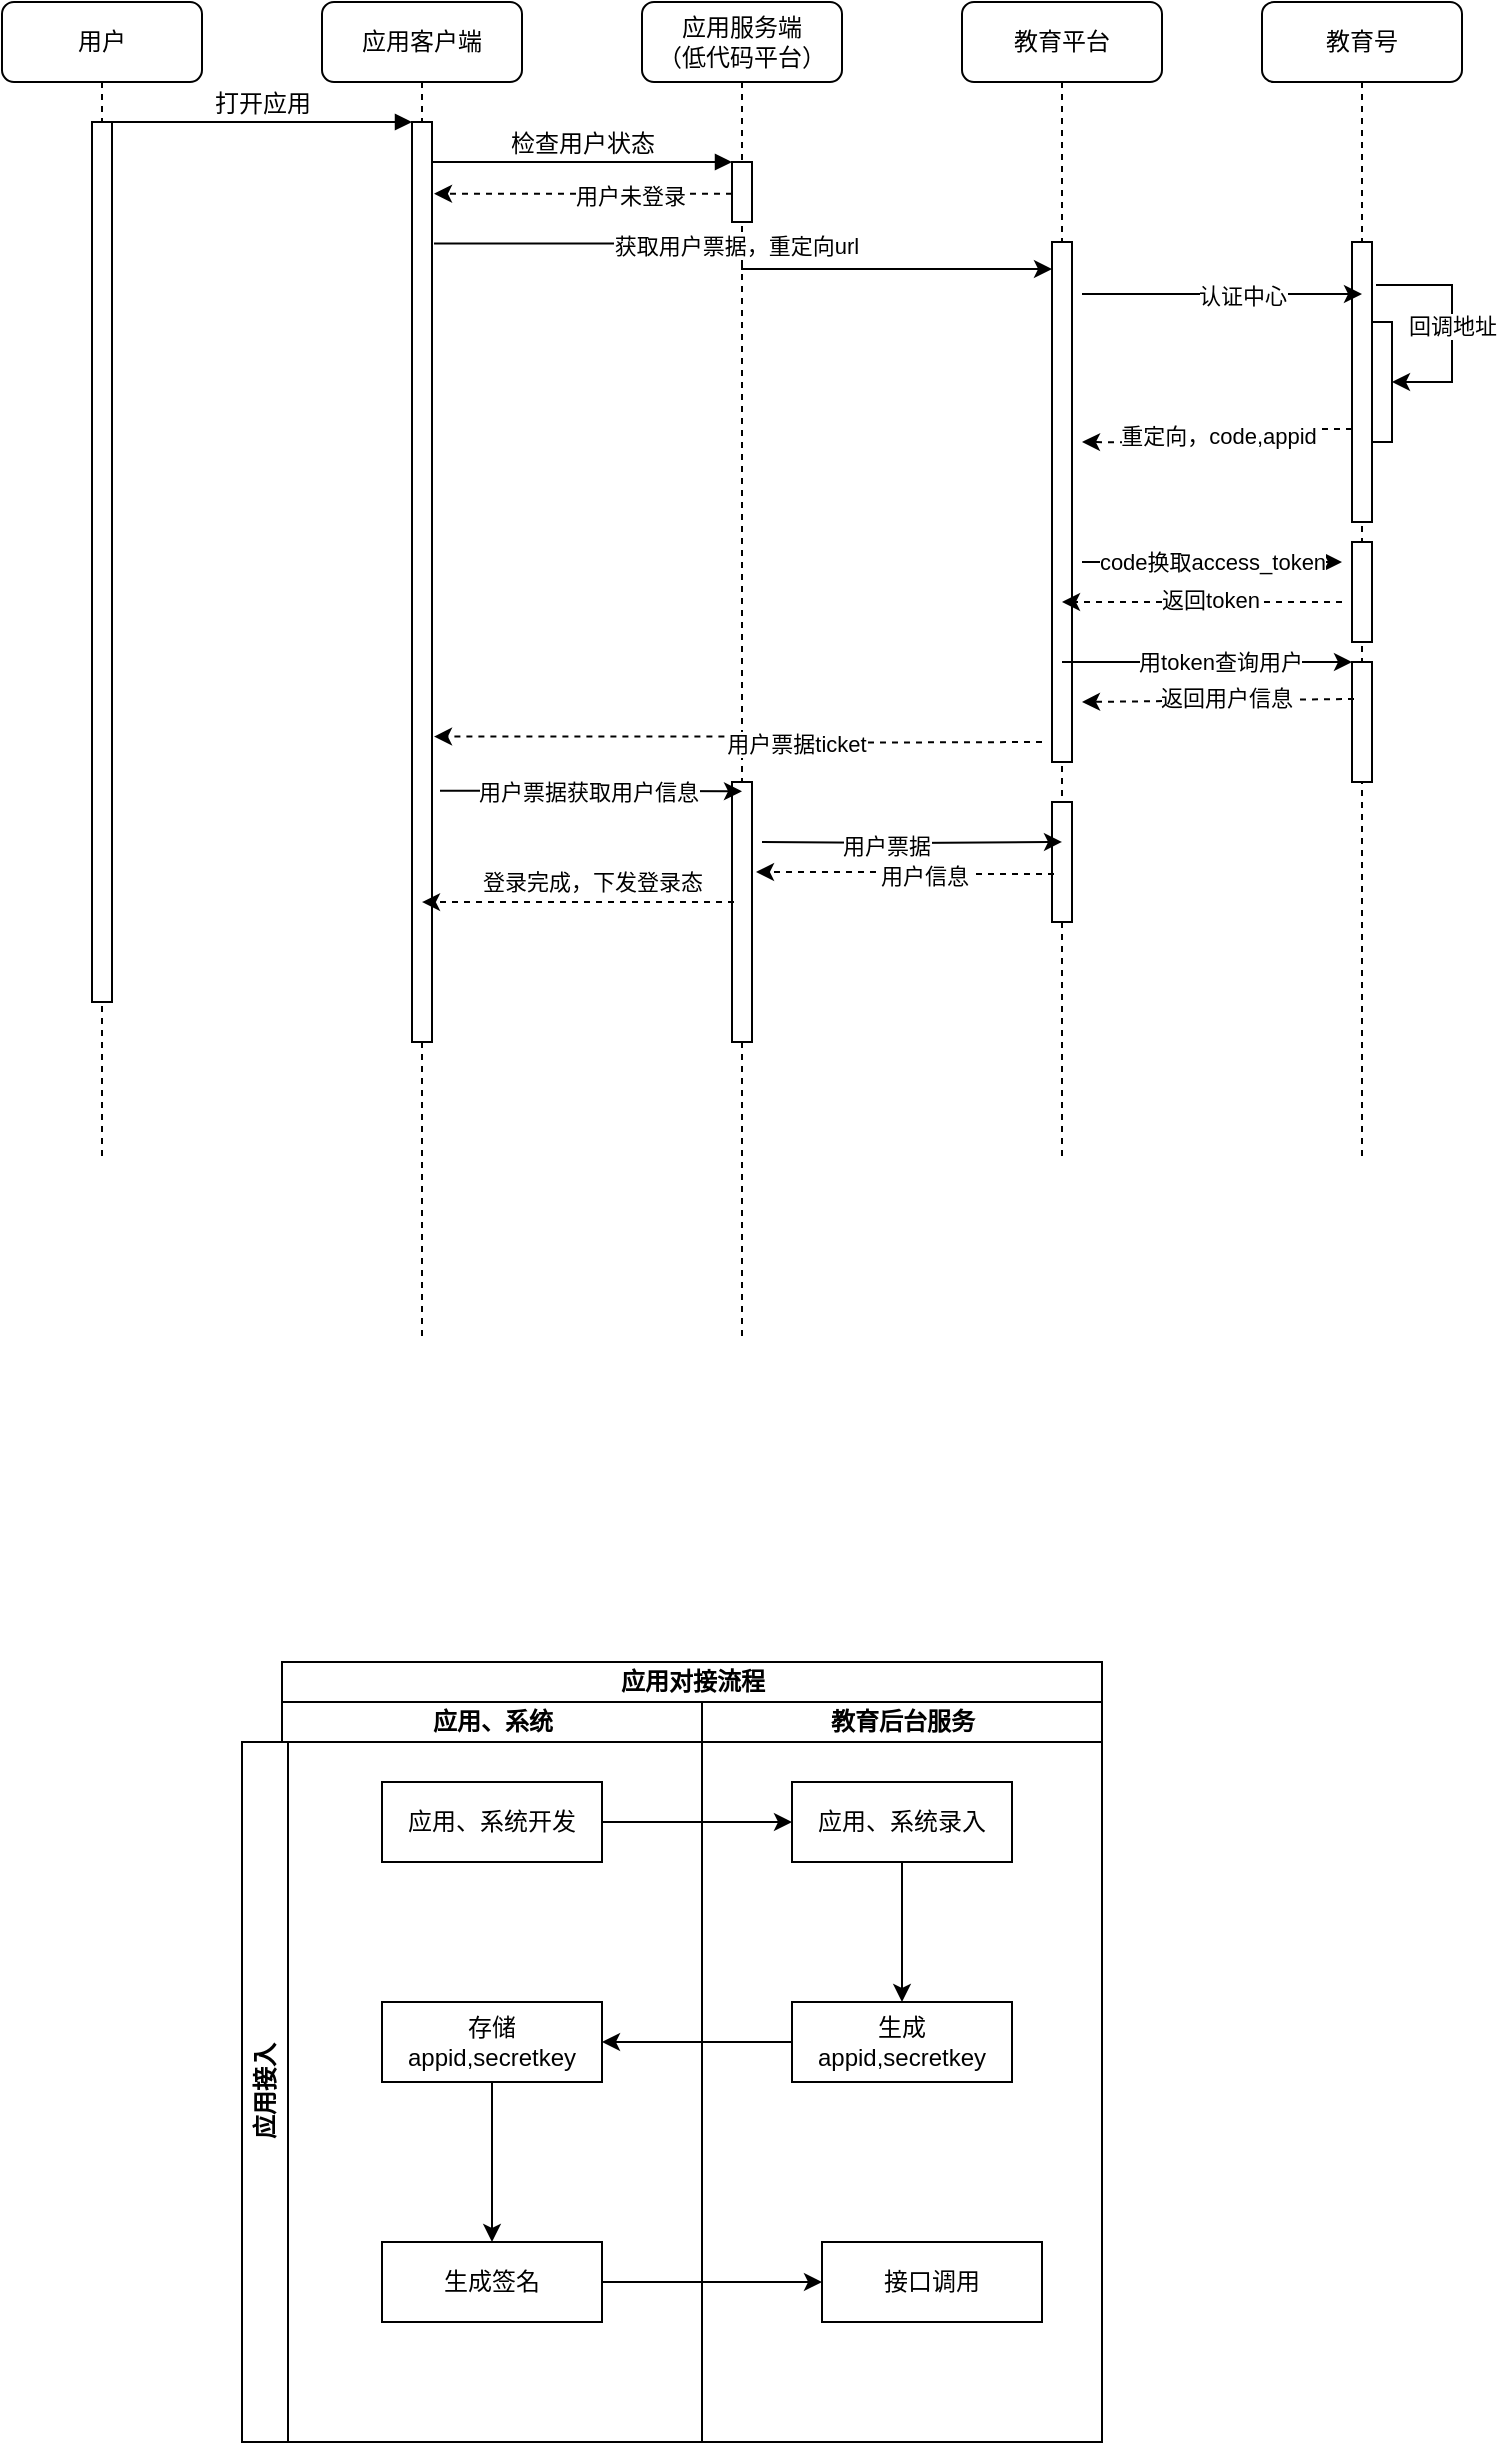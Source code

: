 <mxfile version="21.0.2" type="github">
  <diagram name="Page-1" id="13e1069c-82ec-6db2-03f1-153e76fe0fe0">
    <mxGraphModel dx="954" dy="562" grid="1" gridSize="10" guides="1" tooltips="1" connect="1" arrows="1" fold="1" page="1" pageScale="1" pageWidth="1100" pageHeight="850" background="none" math="0" shadow="0">
      <root>
        <mxCell id="0" />
        <mxCell id="1" parent="0" />
        <mxCell id="7baba1c4bc27f4b0-2" value="应用客户端" style="shape=umlLifeline;perimeter=lifelinePerimeter;whiteSpace=wrap;html=1;container=1;collapsible=0;recursiveResize=0;outlineConnect=0;rounded=1;shadow=0;comic=0;labelBackgroundColor=none;strokeWidth=1;fontFamily=Verdana;fontSize=12;align=center;" parent="1" vertex="1">
          <mxGeometry x="260" y="80" width="100" height="670" as="geometry" />
        </mxCell>
        <mxCell id="qNvrEW012JE64xCaFdd--19" style="edgeStyle=none;rounded=0;orthogonalLoop=1;jettySize=auto;html=1;dashed=1;elbow=vertical;" parent="7baba1c4bc27f4b0-2" source="7baba1c4bc27f4b0-10" target="7baba1c4bc27f4b0-2" edge="1">
          <mxGeometry relative="1" as="geometry" />
        </mxCell>
        <mxCell id="7baba1c4bc27f4b0-10" value="" style="html=1;points=[];perimeter=orthogonalPerimeter;rounded=0;shadow=0;comic=0;labelBackgroundColor=none;strokeWidth=1;fontFamily=Verdana;fontSize=12;align=center;" parent="7baba1c4bc27f4b0-2" vertex="1">
          <mxGeometry x="45" y="60" width="10" height="460" as="geometry" />
        </mxCell>
        <mxCell id="7baba1c4bc27f4b0-3" value="应用服务端&lt;br style=&quot;border-color: var(--border-color);&quot;&gt;（低代码平台）" style="shape=umlLifeline;perimeter=lifelinePerimeter;whiteSpace=wrap;html=1;container=1;collapsible=0;recursiveResize=0;outlineConnect=0;rounded=1;shadow=0;comic=0;labelBackgroundColor=none;strokeWidth=1;fontFamily=Verdana;fontSize=12;align=center;" parent="1" vertex="1">
          <mxGeometry x="420" y="80" width="100" height="670" as="geometry" />
        </mxCell>
        <mxCell id="7baba1c4bc27f4b0-13" value="" style="html=1;points=[];perimeter=orthogonalPerimeter;rounded=0;shadow=0;comic=0;labelBackgroundColor=none;strokeWidth=1;fontFamily=Verdana;fontSize=12;align=center;" parent="7baba1c4bc27f4b0-3" vertex="1">
          <mxGeometry x="45" y="80" width="10" height="30" as="geometry" />
        </mxCell>
        <mxCell id="qNvrEW012JE64xCaFdd--28" style="edgeStyle=none;rounded=0;orthogonalLoop=1;jettySize=auto;html=1;elbow=vertical;" parent="7baba1c4bc27f4b0-3" source="qNvrEW012JE64xCaFdd--20" target="7baba1c4bc27f4b0-3" edge="1">
          <mxGeometry relative="1" as="geometry" />
        </mxCell>
        <mxCell id="nbmTtfiOY9Syantr3b5a-6" style="edgeStyle=orthogonalEdgeStyle;rounded=0;orthogonalLoop=1;jettySize=auto;html=1;" parent="7baba1c4bc27f4b0-3" source="qNvrEW012JE64xCaFdd--20" target="7baba1c4bc27f4b0-3" edge="1">
          <mxGeometry relative="1" as="geometry">
            <Array as="points">
              <mxPoint x="50" y="230" />
              <mxPoint x="50" y="230" />
            </Array>
          </mxGeometry>
        </mxCell>
        <mxCell id="qNvrEW012JE64xCaFdd--20" value="" style="html=1;points=[];perimeter=orthogonalPerimeter;rounded=0;shadow=0;comic=0;labelBackgroundColor=none;strokeWidth=1;fontFamily=Verdana;fontSize=12;align=center;" parent="7baba1c4bc27f4b0-3" vertex="1">
          <mxGeometry x="45" y="390" width="10" height="130" as="geometry" />
        </mxCell>
        <mxCell id="7baba1c4bc27f4b0-4" value="教育平台" style="shape=umlLifeline;perimeter=lifelinePerimeter;whiteSpace=wrap;html=1;container=1;collapsible=0;recursiveResize=0;outlineConnect=0;rounded=1;shadow=0;comic=0;labelBackgroundColor=none;strokeWidth=1;fontFamily=Verdana;fontSize=12;align=center;" parent="1" vertex="1">
          <mxGeometry x="580" y="80" width="100" height="580" as="geometry" />
        </mxCell>
        <mxCell id="nbmTtfiOY9Syantr3b5a-3" style="edgeStyle=orthogonalEdgeStyle;rounded=0;orthogonalLoop=1;jettySize=auto;html=1;" parent="7baba1c4bc27f4b0-4" source="qNvrEW012JE64xCaFdd--23" target="7baba1c4bc27f4b0-4" edge="1">
          <mxGeometry relative="1" as="geometry">
            <Array as="points">
              <mxPoint x="50" y="230" />
              <mxPoint x="50" y="230" />
            </Array>
          </mxGeometry>
        </mxCell>
        <mxCell id="qNvrEW012JE64xCaFdd--23" value="" style="html=1;points=[];perimeter=orthogonalPerimeter;rounded=0;shadow=0;comic=0;labelBackgroundColor=none;strokeWidth=1;fontFamily=Verdana;fontSize=12;align=center;" parent="7baba1c4bc27f4b0-4" vertex="1">
          <mxGeometry x="45" y="120" width="10" height="260" as="geometry" />
        </mxCell>
        <mxCell id="nbmTtfiOY9Syantr3b5a-19" value="" style="html=1;points=[];perimeter=orthogonalPerimeter;rounded=0;shadow=0;comic=0;labelBackgroundColor=none;strokeWidth=1;fontFamily=Verdana;fontSize=12;align=center;" parent="7baba1c4bc27f4b0-4" vertex="1">
          <mxGeometry x="45" y="400" width="10" height="60" as="geometry" />
        </mxCell>
        <mxCell id="7baba1c4bc27f4b0-8" value="用户" style="shape=umlLifeline;perimeter=lifelinePerimeter;whiteSpace=wrap;html=1;container=1;collapsible=0;recursiveResize=0;outlineConnect=0;rounded=1;shadow=0;comic=0;labelBackgroundColor=none;strokeWidth=1;fontFamily=Verdana;fontSize=12;align=center;" parent="1" vertex="1">
          <mxGeometry x="100" y="80" width="100" height="580" as="geometry" />
        </mxCell>
        <mxCell id="7baba1c4bc27f4b0-9" value="" style="html=1;points=[];perimeter=orthogonalPerimeter;rounded=0;shadow=0;comic=0;labelBackgroundColor=none;strokeWidth=1;fontFamily=Verdana;fontSize=12;align=center;" parent="7baba1c4bc27f4b0-8" vertex="1">
          <mxGeometry x="45" y="60" width="10" height="440" as="geometry" />
        </mxCell>
        <mxCell id="7baba1c4bc27f4b0-11" value="打开应用" style="html=1;verticalAlign=bottom;endArrow=block;entryX=0;entryY=0;labelBackgroundColor=none;fontFamily=Verdana;fontSize=12;edgeStyle=elbowEdgeStyle;elbow=vertical;" parent="1" source="7baba1c4bc27f4b0-9" target="7baba1c4bc27f4b0-10" edge="1">
          <mxGeometry relative="1" as="geometry">
            <mxPoint x="220" y="190" as="sourcePoint" />
          </mxGeometry>
        </mxCell>
        <mxCell id="7baba1c4bc27f4b0-14" value="检查用户状态" style="html=1;verticalAlign=bottom;endArrow=block;entryX=0;entryY=0;labelBackgroundColor=none;fontFamily=Verdana;fontSize=12;edgeStyle=elbowEdgeStyle;elbow=vertical;" parent="1" source="7baba1c4bc27f4b0-10" target="7baba1c4bc27f4b0-13" edge="1">
          <mxGeometry relative="1" as="geometry">
            <mxPoint x="370" y="200" as="sourcePoint" />
          </mxGeometry>
        </mxCell>
        <mxCell id="qNvrEW012JE64xCaFdd--2" value="教育号" style="shape=umlLifeline;perimeter=lifelinePerimeter;whiteSpace=wrap;html=1;container=1;collapsible=0;recursiveResize=0;outlineConnect=0;rounded=1;shadow=0;comic=0;labelBackgroundColor=none;strokeWidth=1;fontFamily=Verdana;fontSize=12;align=center;" parent="1" vertex="1">
          <mxGeometry x="730" y="80" width="100" height="580" as="geometry" />
        </mxCell>
        <mxCell id="qNvrEW012JE64xCaFdd--12" style="edgeStyle=none;rounded=0;orthogonalLoop=1;jettySize=auto;html=1;" parent="qNvrEW012JE64xCaFdd--2" source="qNvrEW012JE64xCaFdd--8" target="7baba1c4bc27f4b0-37" edge="1">
          <mxGeometry relative="1" as="geometry" />
        </mxCell>
        <mxCell id="qNvrEW012JE64xCaFdd--8" value="" style="html=1;points=[];perimeter=orthogonalPerimeter;rounded=0;shadow=0;comic=0;labelBackgroundColor=none;strokeWidth=1;fontFamily=Verdana;fontSize=12;align=center;" parent="qNvrEW012JE64xCaFdd--2" vertex="1">
          <mxGeometry x="45" y="120" width="10" height="140" as="geometry" />
        </mxCell>
        <mxCell id="qNvrEW012JE64xCaFdd--13" value="" style="edgeStyle=none;rounded=0;orthogonalLoop=1;jettySize=auto;html=1;" parent="qNvrEW012JE64xCaFdd--2" source="7baba1c4bc27f4b0-37" target="qNvrEW012JE64xCaFdd--8" edge="1">
          <mxGeometry relative="1" as="geometry" />
        </mxCell>
        <mxCell id="7baba1c4bc27f4b0-37" value="" style="html=1;points=[];perimeter=orthogonalPerimeter;rounded=0;shadow=0;comic=0;labelBackgroundColor=none;strokeWidth=1;fontFamily=Verdana;fontSize=12;align=center;" parent="qNvrEW012JE64xCaFdd--2" vertex="1">
          <mxGeometry x="55" y="160" width="10" height="60" as="geometry" />
        </mxCell>
        <mxCell id="qNvrEW012JE64xCaFdd--15" value="" style="endArrow=classic;html=1;rounded=0;exitX=1.2;exitY=0.154;exitDx=0;exitDy=0;exitPerimeter=0;edgeStyle=entityRelationEdgeStyle;elbow=vertical;" parent="qNvrEW012JE64xCaFdd--2" source="qNvrEW012JE64xCaFdd--8" target="7baba1c4bc27f4b0-37" edge="1">
          <mxGeometry width="50" height="50" relative="1" as="geometry">
            <mxPoint x="-200" y="380" as="sourcePoint" />
            <mxPoint x="70" y="300" as="targetPoint" />
          </mxGeometry>
        </mxCell>
        <mxCell id="qNvrEW012JE64xCaFdd--16" value="回调地址" style="edgeLabel;html=1;align=center;verticalAlign=middle;resizable=0;points=[];" parent="qNvrEW012JE64xCaFdd--15" vertex="1" connectable="0">
          <mxGeometry x="-0.007" relative="1" as="geometry">
            <mxPoint as="offset" />
          </mxGeometry>
        </mxCell>
        <mxCell id="qNvrEW012JE64xCaFdd--26" value="" style="html=1;points=[];perimeter=orthogonalPerimeter;rounded=0;shadow=0;comic=0;labelBackgroundColor=none;strokeWidth=1;fontFamily=Verdana;fontSize=12;align=center;" parent="qNvrEW012JE64xCaFdd--2" vertex="1">
          <mxGeometry x="45" y="270" width="10" height="50" as="geometry" />
        </mxCell>
        <mxCell id="qNvrEW012JE64xCaFdd--34" value="" style="html=1;points=[];perimeter=orthogonalPerimeter;rounded=0;shadow=0;comic=0;labelBackgroundColor=none;strokeWidth=1;fontFamily=Verdana;fontSize=12;align=center;" parent="qNvrEW012JE64xCaFdd--2" vertex="1">
          <mxGeometry x="45" y="330" width="10" height="60" as="geometry" />
        </mxCell>
        <mxCell id="qNvrEW012JE64xCaFdd--4" style="rounded=0;orthogonalLoop=1;jettySize=auto;html=1;dashed=1;entryX=1.1;entryY=0.078;entryDx=0;entryDy=0;entryPerimeter=0;" parent="1" source="7baba1c4bc27f4b0-13" target="7baba1c4bc27f4b0-10" edge="1">
          <mxGeometry relative="1" as="geometry">
            <mxPoint x="470" y="240" as="sourcePoint" />
          </mxGeometry>
        </mxCell>
        <mxCell id="qNvrEW012JE64xCaFdd--5" value="用户未登录" style="edgeLabel;html=1;align=center;verticalAlign=middle;resizable=0;points=[];" parent="qNvrEW012JE64xCaFdd--4" vertex="1" connectable="0">
          <mxGeometry x="-0.308" y="1" relative="1" as="geometry">
            <mxPoint as="offset" />
          </mxGeometry>
        </mxCell>
        <mxCell id="qNvrEW012JE64xCaFdd--27" value="code换取access_token" style="edgeStyle=none;rounded=0;orthogonalLoop=1;jettySize=auto;html=1;elbow=vertical;" parent="1" edge="1">
          <mxGeometry relative="1" as="geometry">
            <mxPoint x="640" y="360" as="sourcePoint" />
            <mxPoint x="770" y="360" as="targetPoint" />
          </mxGeometry>
        </mxCell>
        <mxCell id="qNvrEW012JE64xCaFdd--29" style="rounded=0;orthogonalLoop=1;jettySize=auto;html=1;elbow=vertical;dashed=1;" parent="1" target="7baba1c4bc27f4b0-4" edge="1">
          <mxGeometry relative="1" as="geometry">
            <mxPoint x="770" y="380" as="sourcePoint" />
          </mxGeometry>
        </mxCell>
        <mxCell id="qNvrEW012JE64xCaFdd--30" value="返回token" style="edgeLabel;html=1;align=center;verticalAlign=middle;resizable=0;points=[];" parent="qNvrEW012JE64xCaFdd--29" vertex="1" connectable="0">
          <mxGeometry x="-0.314" y="-1" relative="1" as="geometry">
            <mxPoint x="-18" as="offset" />
          </mxGeometry>
        </mxCell>
        <mxCell id="qNvrEW012JE64xCaFdd--37" style="edgeStyle=none;rounded=0;orthogonalLoop=1;jettySize=auto;html=1;elbow=vertical;" parent="1" source="7baba1c4bc27f4b0-4" target="qNvrEW012JE64xCaFdd--34" edge="1">
          <mxGeometry relative="1" as="geometry">
            <mxPoint x="634.95" y="522.775" as="sourcePoint" />
            <mxPoint x="795" y="570" as="targetPoint" />
          </mxGeometry>
        </mxCell>
        <mxCell id="qNvrEW012JE64xCaFdd--38" value="用token查询用户" style="edgeLabel;html=1;align=center;verticalAlign=middle;resizable=0;points=[];" parent="qNvrEW012JE64xCaFdd--37" vertex="1" connectable="0">
          <mxGeometry x="0.265" relative="1" as="geometry">
            <mxPoint x="-13" as="offset" />
          </mxGeometry>
        </mxCell>
        <mxCell id="qNvrEW012JE64xCaFdd--44" style="rounded=0;orthogonalLoop=1;jettySize=auto;html=1;elbow=vertical;dashed=1;exitX=0.1;exitY=0.462;exitDx=0;exitDy=0;exitPerimeter=0;" parent="1" source="qNvrEW012JE64xCaFdd--20" target="7baba1c4bc27f4b0-2" edge="1">
          <mxGeometry relative="1" as="geometry">
            <mxPoint x="470" y="640" as="sourcePoint" />
            <mxPoint x="320" y="530" as="targetPoint" />
          </mxGeometry>
        </mxCell>
        <mxCell id="qNvrEW012JE64xCaFdd--45" value="登录完成，下发登录态" style="edgeLabel;html=1;align=center;verticalAlign=middle;resizable=0;points=[];" parent="qNvrEW012JE64xCaFdd--44" vertex="1" connectable="0">
          <mxGeometry x="-0.314" y="-1" relative="1" as="geometry">
            <mxPoint x="-18" y="-9" as="offset" />
          </mxGeometry>
        </mxCell>
        <mxCell id="nbmTtfiOY9Syantr3b5a-4" value="重定向，code,appid" style="edgeStyle=orthogonalEdgeStyle;rounded=0;orthogonalLoop=1;jettySize=auto;html=1;exitX=0;exitY=0.668;exitDx=0;exitDy=0;exitPerimeter=0;dashed=1;" parent="1" source="qNvrEW012JE64xCaFdd--8" edge="1">
          <mxGeometry relative="1" as="geometry">
            <mxPoint x="640" y="300" as="targetPoint" />
          </mxGeometry>
        </mxCell>
        <mxCell id="qNvrEW012JE64xCaFdd--39" style="edgeStyle=none;rounded=0;orthogonalLoop=1;jettySize=auto;html=1;elbow=vertical;dashed=1;exitX=0.1;exitY=0.308;exitDx=0;exitDy=0;exitPerimeter=0;" parent="1" source="qNvrEW012JE64xCaFdd--34" edge="1">
          <mxGeometry relative="1" as="geometry">
            <mxPoint x="770" y="535" as="sourcePoint" />
            <mxPoint x="640" y="430" as="targetPoint" />
          </mxGeometry>
        </mxCell>
        <mxCell id="qNvrEW012JE64xCaFdd--40" value="返回用户信息" style="edgeLabel;html=1;align=center;verticalAlign=middle;resizable=0;points=[];" parent="qNvrEW012JE64xCaFdd--39" vertex="1" connectable="0">
          <mxGeometry x="-0.314" y="-1" relative="1" as="geometry">
            <mxPoint x="-18" as="offset" />
          </mxGeometry>
        </mxCell>
        <mxCell id="nbmTtfiOY9Syantr3b5a-9" style="edgeStyle=orthogonalEdgeStyle;rounded=0;orthogonalLoop=1;jettySize=auto;html=1;dashed=1;entryX=1.1;entryY=0.668;entryDx=0;entryDy=0;entryPerimeter=0;" parent="1" edge="1" target="7baba1c4bc27f4b0-10">
          <mxGeometry relative="1" as="geometry">
            <mxPoint x="620" y="450" as="sourcePoint" />
            <mxPoint x="320" y="450" as="targetPoint" />
          </mxGeometry>
        </mxCell>
        <mxCell id="nbmTtfiOY9Syantr3b5a-10" value="用户票据ticket" style="edgeLabel;html=1;align=center;verticalAlign=middle;resizable=0;points=[];" parent="nbmTtfiOY9Syantr3b5a-9" vertex="1" connectable="0">
          <mxGeometry x="-0.198" relative="1" as="geometry">
            <mxPoint as="offset" />
          </mxGeometry>
        </mxCell>
        <mxCell id="nbmTtfiOY9Syantr3b5a-12" style="edgeStyle=orthogonalEdgeStyle;rounded=0;orthogonalLoop=1;jettySize=auto;html=1;exitX=1.1;exitY=0.132;exitDx=0;exitDy=0;exitPerimeter=0;entryX=0;entryY=0.052;entryDx=0;entryDy=0;entryPerimeter=0;" parent="1" source="7baba1c4bc27f4b0-10" target="qNvrEW012JE64xCaFdd--23" edge="1">
          <mxGeometry relative="1" as="geometry">
            <mxPoint x="620" y="211" as="targetPoint" />
          </mxGeometry>
        </mxCell>
        <mxCell id="nbmTtfiOY9Syantr3b5a-13" value="获取用户票据，重定向url" style="edgeLabel;html=1;align=center;verticalAlign=middle;resizable=0;points=[];" parent="nbmTtfiOY9Syantr3b5a-12" vertex="1" connectable="0">
          <mxGeometry x="-0.062" y="-1" relative="1" as="geometry">
            <mxPoint as="offset" />
          </mxGeometry>
        </mxCell>
        <mxCell id="nbmTtfiOY9Syantr3b5a-14" style="edgeStyle=orthogonalEdgeStyle;rounded=0;orthogonalLoop=1;jettySize=auto;html=1;" parent="1" edge="1">
          <mxGeometry relative="1" as="geometry">
            <mxPoint x="640" y="226" as="sourcePoint" />
            <mxPoint x="780" y="226" as="targetPoint" />
          </mxGeometry>
        </mxCell>
        <mxCell id="nbmTtfiOY9Syantr3b5a-15" value="认证中心" style="edgeLabel;html=1;align=center;verticalAlign=middle;resizable=0;points=[];" parent="nbmTtfiOY9Syantr3b5a-14" vertex="1" connectable="0">
          <mxGeometry x="0.136" relative="1" as="geometry">
            <mxPoint y="1" as="offset" />
          </mxGeometry>
        </mxCell>
        <mxCell id="nbmTtfiOY9Syantr3b5a-16" style="edgeStyle=orthogonalEdgeStyle;rounded=0;orthogonalLoop=1;jettySize=auto;html=1;entryX=0.5;entryY=0.036;entryDx=0;entryDy=0;entryPerimeter=0;exitX=1.4;exitY=0.727;exitDx=0;exitDy=0;exitPerimeter=0;" parent="1" source="7baba1c4bc27f4b0-10" target="qNvrEW012JE64xCaFdd--20" edge="1">
          <mxGeometry relative="1" as="geometry" />
        </mxCell>
        <mxCell id="nbmTtfiOY9Syantr3b5a-17" value="用户票据获取用户信息" style="edgeLabel;html=1;align=center;verticalAlign=middle;resizable=0;points=[];" parent="nbmTtfiOY9Syantr3b5a-16" vertex="1" connectable="0">
          <mxGeometry x="0.07" relative="1" as="geometry">
            <mxPoint x="-7" as="offset" />
          </mxGeometry>
        </mxCell>
        <mxCell id="nbmTtfiOY9Syantr3b5a-20" style="edgeStyle=orthogonalEdgeStyle;rounded=0;orthogonalLoop=1;jettySize=auto;html=1;entryX=0.5;entryY=0.333;entryDx=0;entryDy=0;entryPerimeter=0;" parent="1" target="nbmTtfiOY9Syantr3b5a-19" edge="1">
          <mxGeometry relative="1" as="geometry">
            <mxPoint x="480" y="500" as="sourcePoint" />
          </mxGeometry>
        </mxCell>
        <mxCell id="nbmTtfiOY9Syantr3b5a-21" value="用户票据" style="edgeLabel;html=1;align=center;verticalAlign=middle;resizable=0;points=[];" parent="nbmTtfiOY9Syantr3b5a-20" vertex="1" connectable="0">
          <mxGeometry x="-0.178" y="-1" relative="1" as="geometry">
            <mxPoint as="offset" />
          </mxGeometry>
        </mxCell>
        <mxCell id="nbmTtfiOY9Syantr3b5a-22" style="edgeStyle=orthogonalEdgeStyle;rounded=0;orthogonalLoop=1;jettySize=auto;html=1;exitX=0.1;exitY=0.6;exitDx=0;exitDy=0;exitPerimeter=0;dashed=1;entryX=1.2;entryY=0.346;entryDx=0;entryDy=0;entryPerimeter=0;" parent="1" source="nbmTtfiOY9Syantr3b5a-19" target="qNvrEW012JE64xCaFdd--20" edge="1">
          <mxGeometry relative="1" as="geometry">
            <mxPoint x="477" y="525" as="targetPoint" />
          </mxGeometry>
        </mxCell>
        <mxCell id="nbmTtfiOY9Syantr3b5a-23" value="用户信息" style="edgeLabel;html=1;align=center;verticalAlign=middle;resizable=0;points=[];" parent="nbmTtfiOY9Syantr3b5a-22" vertex="1" connectable="0">
          <mxGeometry x="-0.124" y="1" relative="1" as="geometry">
            <mxPoint as="offset" />
          </mxGeometry>
        </mxCell>
        <mxCell id="sSaj4DuhooqCmXlItYO7-101" value="应用对接流程" style="swimlane;childLayout=stackLayout;resizeParent=1;resizeParentMax=0;startSize=20;html=1;" vertex="1" parent="1">
          <mxGeometry x="240" y="910" width="410" height="390" as="geometry" />
        </mxCell>
        <mxCell id="sSaj4DuhooqCmXlItYO7-102" value="应用、系统" style="swimlane;startSize=20;html=1;" vertex="1" parent="sSaj4DuhooqCmXlItYO7-101">
          <mxGeometry y="20" width="210" height="370" as="geometry" />
        </mxCell>
        <mxCell id="sSaj4DuhooqCmXlItYO7-103" value="教育后台服务" style="swimlane;startSize=20;html=1;" vertex="1" parent="sSaj4DuhooqCmXlItYO7-101">
          <mxGeometry x="210" y="20" width="200" height="370" as="geometry" />
        </mxCell>
        <mxCell id="sSaj4DuhooqCmXlItYO7-164" value="应用接入" style="swimlane;horizontal=0;whiteSpace=wrap;html=1;" vertex="1" parent="1">
          <mxGeometry x="220" y="950" width="430" height="350" as="geometry" />
        </mxCell>
        <mxCell id="sSaj4DuhooqCmXlItYO7-153" value="应用、系统开发" style="rounded=0;whiteSpace=wrap;html=1;" vertex="1" parent="sSaj4DuhooqCmXlItYO7-164">
          <mxGeometry x="70" y="20" width="110" height="40" as="geometry" />
        </mxCell>
        <mxCell id="sSaj4DuhooqCmXlItYO7-154" value="应用、系统录入" style="rounded=0;whiteSpace=wrap;html=1;" vertex="1" parent="sSaj4DuhooqCmXlItYO7-164">
          <mxGeometry x="275" y="20" width="110" height="40" as="geometry" />
        </mxCell>
        <mxCell id="sSaj4DuhooqCmXlItYO7-158" style="edgeStyle=orthogonalEdgeStyle;rounded=0;orthogonalLoop=1;jettySize=auto;html=1;entryX=0;entryY=0.5;entryDx=0;entryDy=0;" edge="1" parent="sSaj4DuhooqCmXlItYO7-164" source="sSaj4DuhooqCmXlItYO7-153" target="sSaj4DuhooqCmXlItYO7-154">
          <mxGeometry relative="1" as="geometry" />
        </mxCell>
        <mxCell id="sSaj4DuhooqCmXlItYO7-155" value="生成appid,secretkey" style="rounded=0;whiteSpace=wrap;html=1;" vertex="1" parent="sSaj4DuhooqCmXlItYO7-164">
          <mxGeometry x="275" y="130" width="110" height="40" as="geometry" />
        </mxCell>
        <mxCell id="sSaj4DuhooqCmXlItYO7-159" style="edgeStyle=orthogonalEdgeStyle;rounded=0;orthogonalLoop=1;jettySize=auto;html=1;" edge="1" parent="sSaj4DuhooqCmXlItYO7-164" source="sSaj4DuhooqCmXlItYO7-154" target="sSaj4DuhooqCmXlItYO7-155">
          <mxGeometry relative="1" as="geometry" />
        </mxCell>
        <mxCell id="sSaj4DuhooqCmXlItYO7-156" value="存储appid,secretkey" style="rounded=0;whiteSpace=wrap;html=1;" vertex="1" parent="sSaj4DuhooqCmXlItYO7-164">
          <mxGeometry x="70" y="130" width="110" height="40" as="geometry" />
        </mxCell>
        <mxCell id="sSaj4DuhooqCmXlItYO7-160" style="edgeStyle=orthogonalEdgeStyle;rounded=0;orthogonalLoop=1;jettySize=auto;html=1;entryX=1;entryY=0.5;entryDx=0;entryDy=0;" edge="1" parent="sSaj4DuhooqCmXlItYO7-164" source="sSaj4DuhooqCmXlItYO7-155" target="sSaj4DuhooqCmXlItYO7-156">
          <mxGeometry relative="1" as="geometry" />
        </mxCell>
        <mxCell id="sSaj4DuhooqCmXlItYO7-157" value="生成签名" style="rounded=0;whiteSpace=wrap;html=1;" vertex="1" parent="sSaj4DuhooqCmXlItYO7-164">
          <mxGeometry x="70" y="250" width="110" height="40" as="geometry" />
        </mxCell>
        <mxCell id="sSaj4DuhooqCmXlItYO7-161" style="edgeStyle=orthogonalEdgeStyle;rounded=0;orthogonalLoop=1;jettySize=auto;html=1;" edge="1" parent="sSaj4DuhooqCmXlItYO7-164" source="sSaj4DuhooqCmXlItYO7-156" target="sSaj4DuhooqCmXlItYO7-157">
          <mxGeometry relative="1" as="geometry" />
        </mxCell>
        <mxCell id="sSaj4DuhooqCmXlItYO7-162" value="接口调用" style="rounded=0;whiteSpace=wrap;html=1;" vertex="1" parent="sSaj4DuhooqCmXlItYO7-164">
          <mxGeometry x="290" y="250" width="110" height="40" as="geometry" />
        </mxCell>
        <mxCell id="sSaj4DuhooqCmXlItYO7-163" style="edgeStyle=orthogonalEdgeStyle;rounded=0;orthogonalLoop=1;jettySize=auto;html=1;" edge="1" parent="sSaj4DuhooqCmXlItYO7-164" source="sSaj4DuhooqCmXlItYO7-157" target="sSaj4DuhooqCmXlItYO7-162">
          <mxGeometry relative="1" as="geometry" />
        </mxCell>
      </root>
    </mxGraphModel>
  </diagram>
</mxfile>
